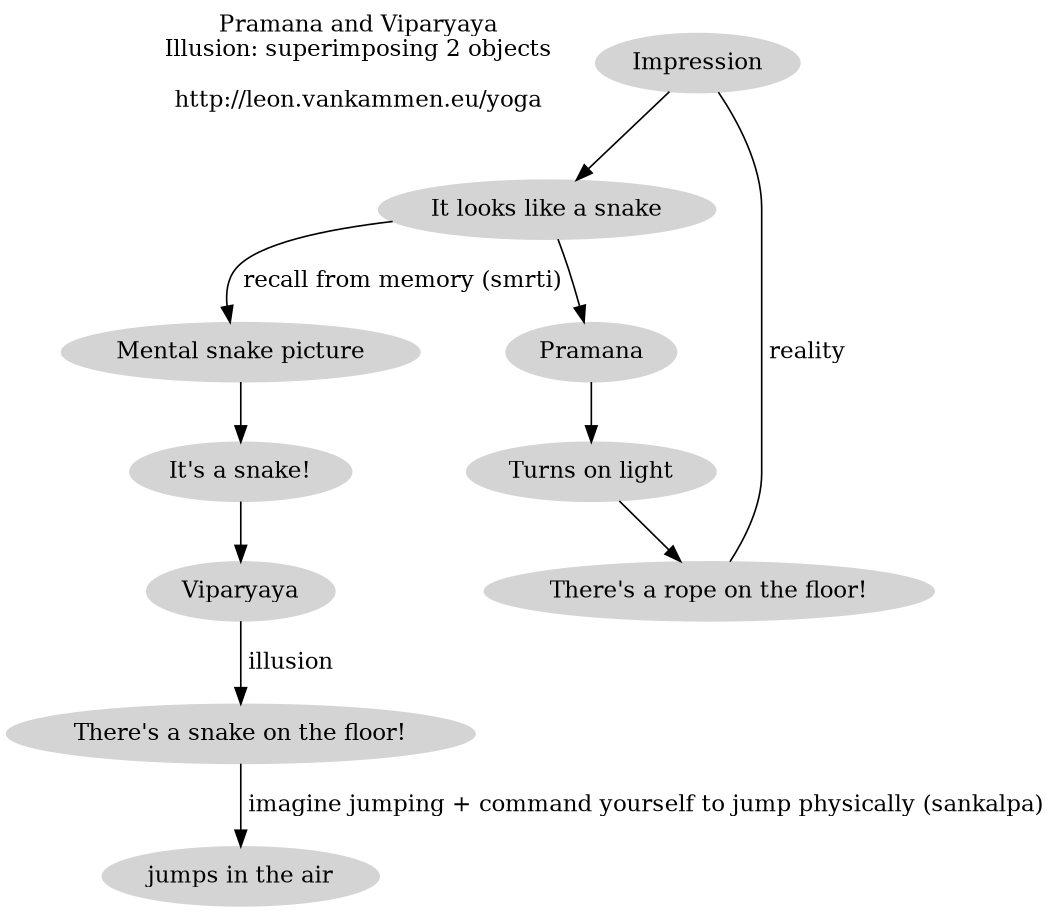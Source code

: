 digraph myGraph {
  size="7,7";
  "Pramana and Viparyaya\nIllusion: superimposing 2 objects\n\nhttp://leon.vankammen.eu/yoga" [ shape = plaintext ];
  node [color=gray83, style=filled];
  "Impression" -> "It looks like a snake"
  "It looks like a snake" -> "Pramana"
  "It looks like a snake" -> "Mental snake picture" [label=" recall from memory (smrti)"]
  "Mental snake picture" -> "It's a snake!"
  "It's a snake!" -> "Viparyaya"
  "Pramana" -> "Turns on light"
  "Turns on light" -> "There's a rope on the floor!"
  "Viparyaya" -> "There's a snake on the floor!" [label=" illusion"]
  "There's a snake on the floor!" -> "jumps in the air" [label=" imagine jumping + command yourself to jump physically (sankalpa)"] 
  "There's a rope on the floor!" -> "Impression" [label=" reality",dir=none]
}
